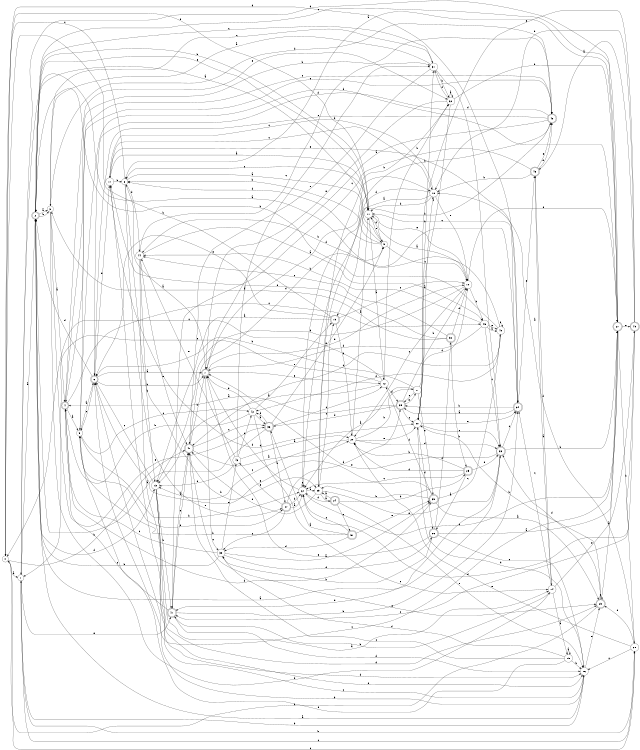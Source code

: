 digraph n42_9 {
__start0 [label="" shape="none"];

rankdir=LR;
size="8,5";

s0 [style="filled", color="black", fillcolor="white" shape="circle", label="0"];
s1 [style="filled", color="black", fillcolor="white" shape="circle", label="1"];
s2 [style="rounded,filled", color="black", fillcolor="white" shape="doublecircle", label="2"];
s3 [style="filled", color="black", fillcolor="white" shape="circle", label="3"];
s4 [style="rounded,filled", color="black", fillcolor="white" shape="doublecircle", label="4"];
s5 [style="filled", color="black", fillcolor="white" shape="circle", label="5"];
s6 [style="rounded,filled", color="black", fillcolor="white" shape="doublecircle", label="6"];
s7 [style="rounded,filled", color="black", fillcolor="white" shape="doublecircle", label="7"];
s8 [style="filled", color="black", fillcolor="white" shape="circle", label="8"];
s9 [style="filled", color="black", fillcolor="white" shape="circle", label="9"];
s10 [style="filled", color="black", fillcolor="white" shape="circle", label="10"];
s11 [style="filled", color="black", fillcolor="white" shape="circle", label="11"];
s12 [style="filled", color="black", fillcolor="white" shape="circle", label="12"];
s13 [style="filled", color="black", fillcolor="white" shape="circle", label="13"];
s14 [style="filled", color="black", fillcolor="white" shape="circle", label="14"];
s15 [style="filled", color="black", fillcolor="white" shape="circle", label="15"];
s16 [style="filled", color="black", fillcolor="white" shape="circle", label="16"];
s17 [style="filled", color="black", fillcolor="white" shape="circle", label="17"];
s18 [style="filled", color="black", fillcolor="white" shape="circle", label="18"];
s19 [style="rounded,filled", color="black", fillcolor="white" shape="doublecircle", label="19"];
s20 [style="filled", color="black", fillcolor="white" shape="circle", label="20"];
s21 [style="filled", color="black", fillcolor="white" shape="circle", label="21"];
s22 [style="filled", color="black", fillcolor="white" shape="circle", label="22"];
s23 [style="filled", color="black", fillcolor="white" shape="circle", label="23"];
s24 [style="rounded,filled", color="black", fillcolor="white" shape="doublecircle", label="24"];
s25 [style="rounded,filled", color="black", fillcolor="white" shape="doublecircle", label="25"];
s26 [style="rounded,filled", color="black", fillcolor="white" shape="doublecircle", label="26"];
s27 [style="rounded,filled", color="black", fillcolor="white" shape="doublecircle", label="27"];
s28 [style="filled", color="black", fillcolor="white" shape="circle", label="28"];
s29 [style="rounded,filled", color="black", fillcolor="white" shape="doublecircle", label="29"];
s30 [style="filled", color="black", fillcolor="white" shape="circle", label="30"];
s31 [style="filled", color="black", fillcolor="white" shape="circle", label="31"];
s32 [style="filled", color="black", fillcolor="white" shape="circle", label="32"];
s33 [style="rounded,filled", color="black", fillcolor="white" shape="doublecircle", label="33"];
s34 [style="rounded,filled", color="black", fillcolor="white" shape="doublecircle", label="34"];
s35 [style="rounded,filled", color="black", fillcolor="white" shape="doublecircle", label="35"];
s36 [style="rounded,filled", color="black", fillcolor="white" shape="doublecircle", label="36"];
s37 [style="rounded,filled", color="black", fillcolor="white" shape="doublecircle", label="37"];
s38 [style="filled", color="black", fillcolor="white" shape="circle", label="38"];
s39 [style="rounded,filled", color="black", fillcolor="white" shape="doublecircle", label="39"];
s40 [style="filled", color="black", fillcolor="white" shape="circle", label="40"];
s41 [style="rounded,filled", color="black", fillcolor="white" shape="doublecircle", label="41"];
s42 [style="filled", color="black", fillcolor="white" shape="circle", label="42"];
s43 [style="filled", color="black", fillcolor="white" shape="circle", label="43"];
s44 [style="filled", color="black", fillcolor="white" shape="circle", label="44"];
s45 [style="filled", color="black", fillcolor="white" shape="circle", label="45"];
s46 [style="rounded,filled", color="black", fillcolor="white" shape="doublecircle", label="46"];
s47 [style="rounded,filled", color="black", fillcolor="white" shape="doublecircle", label="47"];
s48 [style="rounded,filled", color="black", fillcolor="white" shape="doublecircle", label="48"];
s49 [style="rounded,filled", color="black", fillcolor="white" shape="doublecircle", label="49"];
s50 [style="rounded,filled", color="black", fillcolor="white" shape="doublecircle", label="50"];
s51 [style="rounded,filled", color="black", fillcolor="white" shape="doublecircle", label="51"];
s0 -> s1 [label="a"];
s0 -> s41 [label="b"];
s0 -> s28 [label="c"];
s0 -> s34 [label="d"];
s0 -> s11 [label="e"];
s1 -> s2 [label="a"];
s1 -> s16 [label="b"];
s1 -> s28 [label="c"];
s1 -> s27 [label="d"];
s1 -> s47 [label="e"];
s2 -> s3 [label="a"];
s2 -> s3 [label="b"];
s2 -> s27 [label="c"];
s2 -> s13 [label="d"];
s2 -> s11 [label="e"];
s3 -> s4 [label="a"];
s3 -> s14 [label="b"];
s3 -> s31 [label="c"];
s3 -> s48 [label="d"];
s3 -> s36 [label="e"];
s4 -> s5 [label="a"];
s4 -> s48 [label="b"];
s4 -> s45 [label="c"];
s4 -> s39 [label="d"];
s4 -> s32 [label="e"];
s5 -> s6 [label="a"];
s5 -> s22 [label="b"];
s5 -> s42 [label="c"];
s5 -> s37 [label="d"];
s5 -> s48 [label="e"];
s6 -> s7 [label="a"];
s6 -> s7 [label="b"];
s6 -> s5 [label="c"];
s6 -> s2 [label="d"];
s6 -> s17 [label="e"];
s7 -> s8 [label="a"];
s7 -> s18 [label="b"];
s7 -> s38 [label="c"];
s7 -> s10 [label="d"];
s7 -> s12 [label="e"];
s8 -> s9 [label="a"];
s8 -> s23 [label="b"];
s8 -> s0 [label="c"];
s8 -> s44 [label="d"];
s8 -> s37 [label="e"];
s9 -> s2 [label="a"];
s9 -> s8 [label="b"];
s9 -> s10 [label="c"];
s9 -> s8 [label="d"];
s9 -> s11 [label="e"];
s10 -> s11 [label="a"];
s10 -> s45 [label="b"];
s10 -> s20 [label="c"];
s10 -> s13 [label="d"];
s10 -> s27 [label="e"];
s11 -> s12 [label="a"];
s11 -> s2 [label="b"];
s11 -> s8 [label="c"];
s11 -> s9 [label="d"];
s11 -> s10 [label="e"];
s12 -> s13 [label="a"];
s12 -> s32 [label="b"];
s12 -> s0 [label="c"];
s12 -> s35 [label="d"];
s12 -> s1 [label="e"];
s13 -> s14 [label="a"];
s13 -> s47 [label="b"];
s13 -> s6 [label="c"];
s13 -> s29 [label="d"];
s13 -> s16 [label="e"];
s14 -> s15 [label="a"];
s14 -> s47 [label="b"];
s14 -> s34 [label="c"];
s14 -> s46 [label="d"];
s14 -> s49 [label="e"];
s15 -> s15 [label="a"];
s15 -> s16 [label="b"];
s15 -> s41 [label="c"];
s15 -> s38 [label="d"];
s15 -> s5 [label="e"];
s16 -> s2 [label="a"];
s16 -> s6 [label="b"];
s16 -> s17 [label="c"];
s16 -> s30 [label="d"];
s16 -> s29 [label="e"];
s17 -> s11 [label="a"];
s17 -> s8 [label="b"];
s17 -> s18 [label="c"];
s17 -> s30 [label="d"];
s17 -> s34 [label="e"];
s18 -> s19 [label="a"];
s18 -> s11 [label="b"];
s18 -> s17 [label="c"];
s18 -> s23 [label="d"];
s18 -> s10 [label="e"];
s19 -> s13 [label="a"];
s19 -> s0 [label="b"];
s19 -> s10 [label="c"];
s19 -> s20 [label="d"];
s19 -> s6 [label="e"];
s20 -> s11 [label="a"];
s20 -> s21 [label="b"];
s20 -> s13 [label="c"];
s20 -> s33 [label="d"];
s20 -> s30 [label="e"];
s21 -> s22 [label="a"];
s21 -> s6 [label="b"];
s21 -> s35 [label="c"];
s21 -> s10 [label="d"];
s21 -> s39 [label="e"];
s22 -> s23 [label="a"];
s22 -> s48 [label="b"];
s22 -> s27 [label="c"];
s22 -> s7 [label="d"];
s22 -> s22 [label="e"];
s23 -> s24 [label="a"];
s23 -> s32 [label="b"];
s23 -> s19 [label="c"];
s23 -> s41 [label="d"];
s23 -> s33 [label="e"];
s24 -> s23 [label="a"];
s24 -> s25 [label="b"];
s24 -> s51 [label="c"];
s24 -> s22 [label="d"];
s24 -> s16 [label="e"];
s25 -> s26 [label="a"];
s25 -> s20 [label="b"];
s25 -> s22 [label="c"];
s25 -> s20 [label="d"];
s25 -> s33 [label="e"];
s26 -> s27 [label="a"];
s26 -> s38 [label="b"];
s26 -> s16 [label="c"];
s26 -> s50 [label="d"];
s26 -> s7 [label="e"];
s27 -> s8 [label="a"];
s27 -> s28 [label="b"];
s27 -> s6 [label="c"];
s27 -> s5 [label="d"];
s27 -> s49 [label="e"];
s28 -> s18 [label="a"];
s28 -> s1 [label="b"];
s28 -> s16 [label="c"];
s28 -> s29 [label="d"];
s28 -> s20 [label="e"];
s29 -> s27 [label="a"];
s29 -> s30 [label="b"];
s29 -> s0 [label="c"];
s29 -> s33 [label="d"];
s29 -> s29 [label="e"];
s30 -> s18 [label="a"];
s30 -> s31 [label="b"];
s30 -> s33 [label="c"];
s30 -> s26 [label="d"];
s30 -> s34 [label="e"];
s31 -> s3 [label="a"];
s31 -> s32 [label="b"];
s31 -> s2 [label="c"];
s31 -> s33 [label="d"];
s31 -> s41 [label="e"];
s32 -> s32 [label="a"];
s32 -> s27 [label="b"];
s32 -> s30 [label="c"];
s32 -> s31 [label="d"];
s32 -> s7 [label="e"];
s33 -> s2 [label="a"];
s33 -> s27 [label="b"];
s33 -> s34 [label="c"];
s33 -> s47 [label="d"];
s33 -> s7 [label="e"];
s34 -> s35 [label="a"];
s34 -> s35 [label="b"];
s34 -> s11 [label="c"];
s34 -> s44 [label="d"];
s34 -> s46 [label="e"];
s35 -> s4 [label="a"];
s35 -> s10 [label="b"];
s35 -> s30 [label="c"];
s35 -> s36 [label="d"];
s35 -> s21 [label="e"];
s36 -> s2 [label="a"];
s36 -> s37 [label="b"];
s36 -> s12 [label="c"];
s36 -> s42 [label="d"];
s36 -> s9 [label="e"];
s37 -> s22 [label="a"];
s37 -> s22 [label="b"];
s37 -> s38 [label="c"];
s37 -> s35 [label="d"];
s37 -> s43 [label="e"];
s38 -> s39 [label="a"];
s38 -> s2 [label="b"];
s38 -> s4 [label="c"];
s38 -> s26 [label="d"];
s38 -> s43 [label="e"];
s39 -> s29 [label="a"];
s39 -> s23 [label="b"];
s39 -> s40 [label="c"];
s39 -> s12 [label="d"];
s39 -> s6 [label="e"];
s40 -> s1 [label="a"];
s40 -> s2 [label="b"];
s40 -> s41 [label="c"];
s40 -> s42 [label="d"];
s40 -> s40 [label="e"];
s41 -> s20 [label="a"];
s41 -> s7 [label="b"];
s41 -> s36 [label="c"];
s41 -> s9 [label="d"];
s41 -> s29 [label="e"];
s42 -> s36 [label="a"];
s42 -> s4 [label="b"];
s42 -> s14 [label="c"];
s42 -> s7 [label="d"];
s42 -> s19 [label="e"];
s43 -> s20 [label="a"];
s43 -> s31 [label="b"];
s43 -> s42 [label="c"];
s43 -> s13 [label="d"];
s43 -> s44 [label="e"];
s44 -> s45 [label="a"];
s44 -> s13 [label="b"];
s44 -> s31 [label="c"];
s44 -> s16 [label="d"];
s44 -> s41 [label="e"];
s45 -> s40 [label="a"];
s45 -> s44 [label="b"];
s45 -> s33 [label="c"];
s45 -> s7 [label="d"];
s45 -> s40 [label="e"];
s46 -> s14 [label="a"];
s46 -> s18 [label="b"];
s46 -> s47 [label="c"];
s46 -> s48 [label="d"];
s46 -> s48 [label="e"];
s47 -> s41 [label="a"];
s47 -> s34 [label="b"];
s47 -> s4 [label="c"];
s47 -> s16 [label="d"];
s47 -> s41 [label="e"];
s48 -> s7 [label="a"];
s48 -> s22 [label="b"];
s48 -> s4 [label="c"];
s48 -> s6 [label="d"];
s48 -> s6 [label="e"];
s49 -> s46 [label="a"];
s49 -> s18 [label="b"];
s49 -> s47 [label="c"];
s49 -> s22 [label="d"];
s49 -> s30 [label="e"];
s50 -> s3 [label="a"];
s50 -> s25 [label="b"];
s50 -> s44 [label="c"];
s50 -> s10 [label="d"];
s50 -> s17 [label="e"];
s51 -> s36 [label="a"];
s51 -> s5 [label="b"];
s51 -> s22 [label="c"];
s51 -> s38 [label="d"];
s51 -> s39 [label="e"];

}